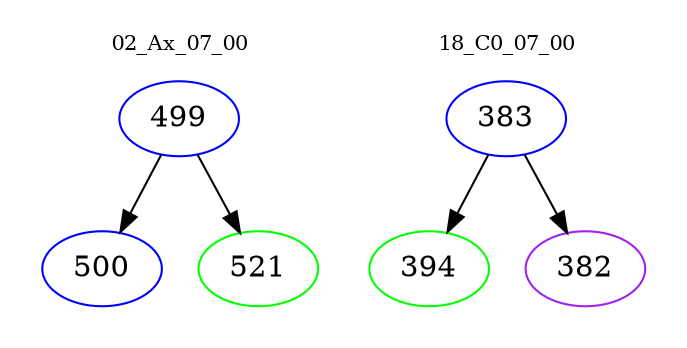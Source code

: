 digraph{
subgraph cluster_0 {
color = white
label = "02_Ax_07_00";
fontsize=10;
T0_499 [label="499", color="blue"]
T0_499 -> T0_500 [color="black"]
T0_500 [label="500", color="blue"]
T0_499 -> T0_521 [color="black"]
T0_521 [label="521", color="green"]
}
subgraph cluster_1 {
color = white
label = "18_C0_07_00";
fontsize=10;
T1_383 [label="383", color="blue"]
T1_383 -> T1_394 [color="black"]
T1_394 [label="394", color="green"]
T1_383 -> T1_382 [color="black"]
T1_382 [label="382", color="purple"]
}
}
